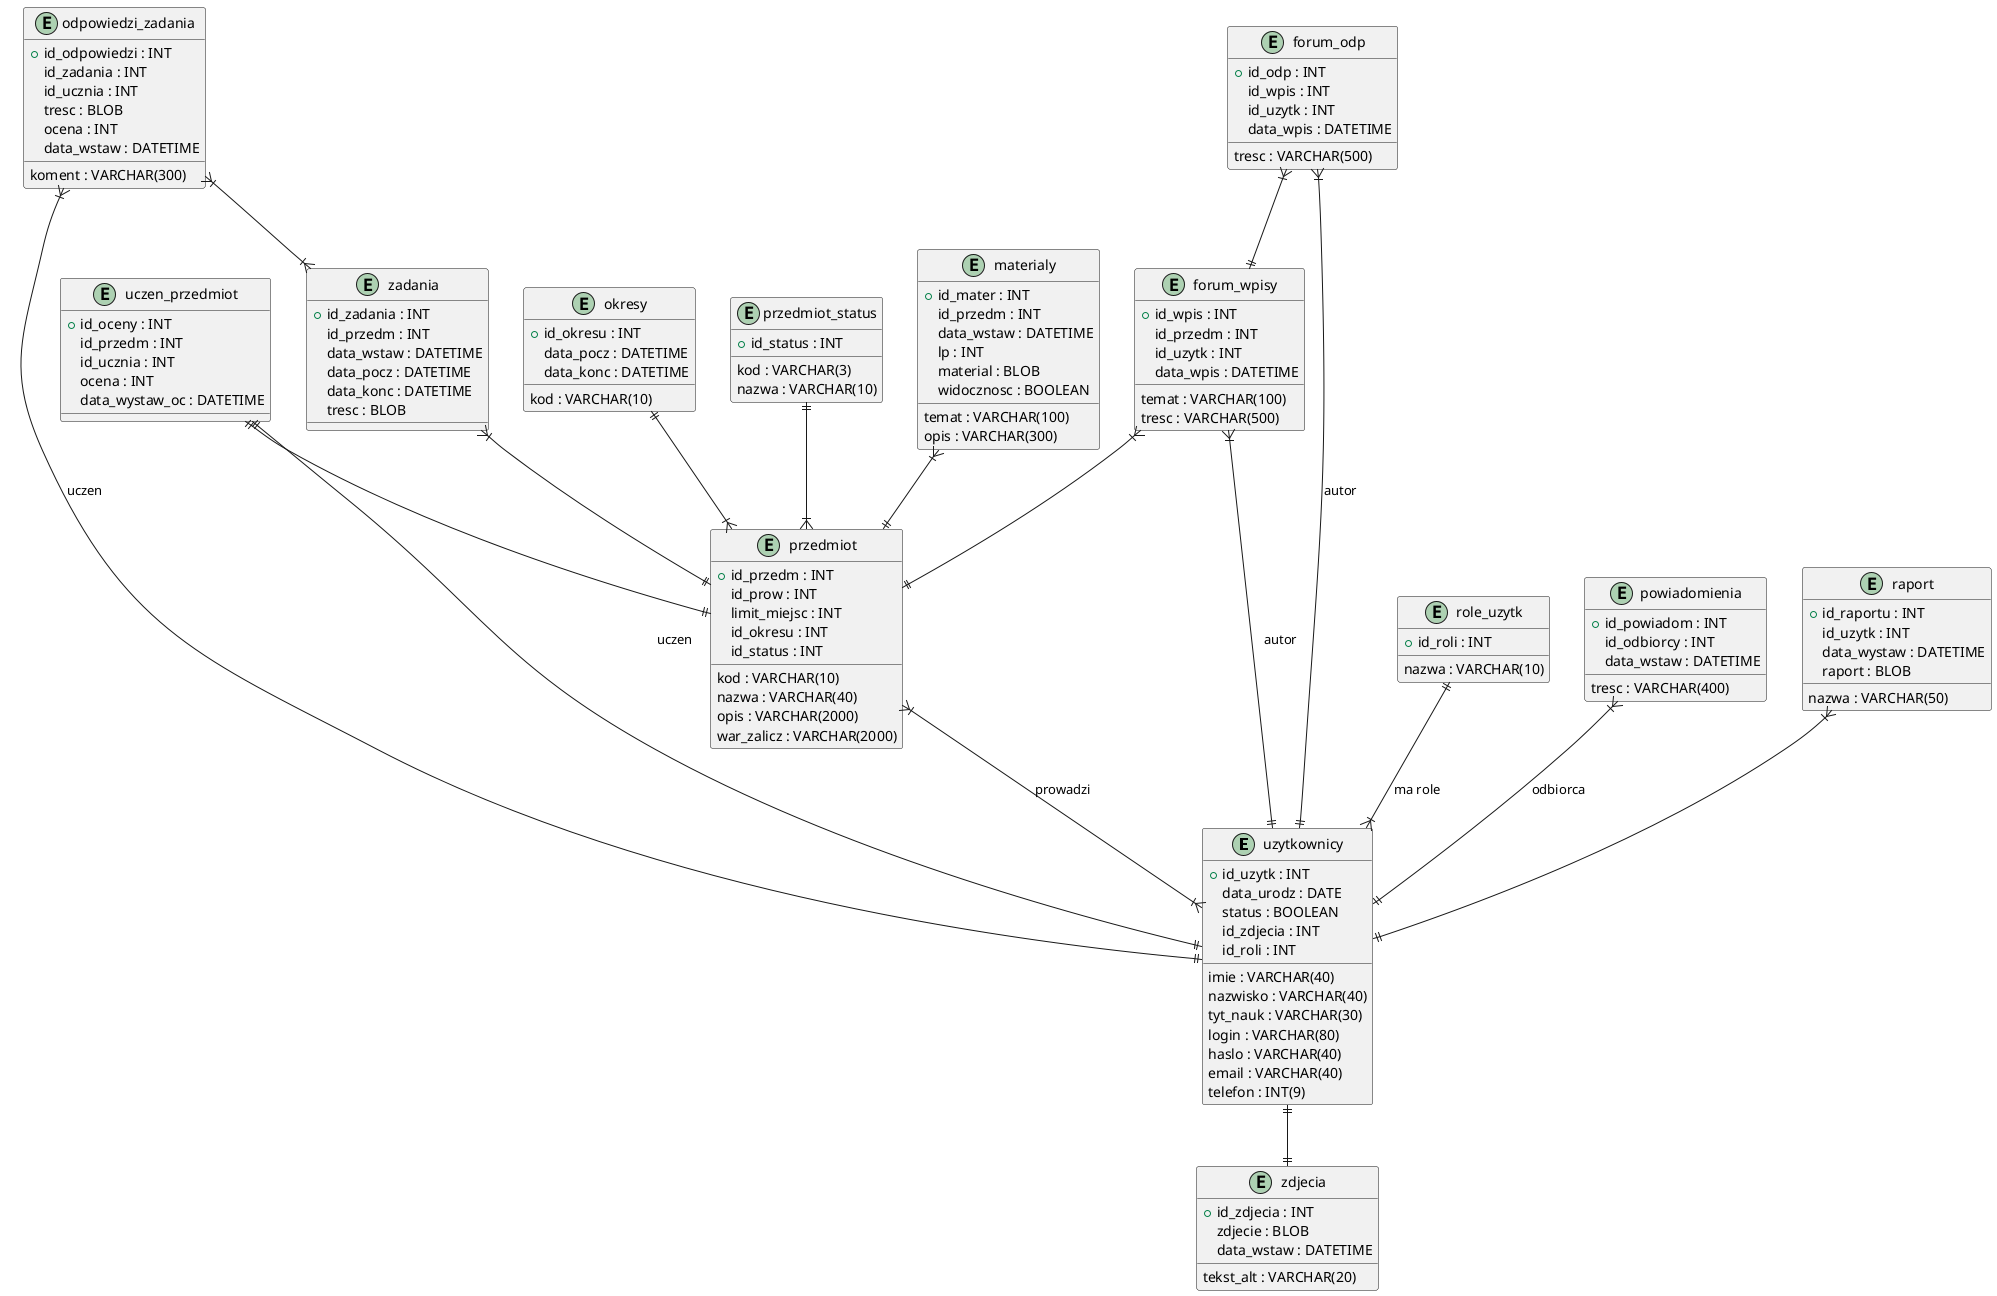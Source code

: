 @startuml lms-db-schema

entity "uzytkownicy" {
  +id_uzytk : INT
  imie : VARCHAR(40)
  nazwisko : VARCHAR(40)
  tyt_nauk : VARCHAR(30)
  login : VARCHAR(80)
  haslo : VARCHAR(40)
  email : VARCHAR(40)
  telefon : INT(9)
  data_urodz : DATE
  status : BOOLEAN
  id_zdjecia : INT
  id_roli : INT
}

entity "zdjecia" {
  +id_zdjecia : INT
  zdjecie : BLOB
  tekst_alt : VARCHAR(20)
  data_wstaw : DATETIME
}

entity "przedmiot" {
  +id_przedm : INT
  kod : VARCHAR(10)
  nazwa : VARCHAR(40)
  id_prow : INT
  limit_miejsc : INT
  opis : VARCHAR(2000)
  war_zalicz : VARCHAR(2000)
  id_okresu : INT
  id_status : INT
}

entity "uczen_przedmiot" {
  +id_oceny : INT
  id_przedm : INT
  id_ucznia : INT
  ocena : INT
  data_wystaw_oc : DATETIME
}

entity "zadania" {
  +id_zadania : INT
  id_przedm : INT
  data_wstaw : DATETIME
  data_pocz : DATETIME
  data_konc : DATETIME
  tresc : BLOB
}

entity "odpowiedzi_zadania" {
  +id_odpowiedzi : INT
  id_zadania : INT
  id_ucznia : INT
  tresc : BLOB
  koment : VARCHAR(300)
  ocena : INT
  data_wstaw : DATETIME
}

entity "role_uzytk" {
  +id_roli : INT
  nazwa : VARCHAR(10)
}

entity "materialy" {
  +id_mater : INT
  id_przedm : INT
  data_wstaw : DATETIME
  lp : INT
  temat : VARCHAR(100)
  material : BLOB
  opis : VARCHAR(300)
  widocznosc : BOOLEAN
}

entity "forum_wpisy" {
  +id_wpis : INT
  id_przedm : INT
  id_uzytk : INT
  temat : VARCHAR(100)
  tresc : VARCHAR(500)
  data_wpis : DATETIME
}

entity "forum_odp" {
  +id_odp : INT
  id_wpis : INT
  id_uzytk : INT
  tresc : VARCHAR(500)
  data_wpis : DATETIME
}

entity "powiadomienia" {
  +id_powiadom : INT
  id_odbiorcy : INT
  data_wstaw : DATETIME
  tresc : VARCHAR(400)
}

entity "okresy" {
  +id_okresu : INT
  kod : VARCHAR(10)
  data_pocz : DATETIME
  data_konc : DATETIME
}

entity "przedmiot_status" {
  +id_status : INT
  kod : VARCHAR(3)
  nazwa : VARCHAR(10)
}

entity "raport" {
  +id_raportu : INT
  id_uzytk : INT
  nazwa : VARCHAR(50)
  data_wystaw : DATETIME
  raport : BLOB
}

uzytkownicy ||--|| zdjecia
role_uzytk ||--|{ uzytkownicy : ma role
przedmiot }|--|{ uzytkownicy : prowadzi
uczen_przedmiot ||--|| przedmiot
uczen_przedmiot ||--|| uzytkownicy : uczen
zadania }|--|| przedmiot
odpowiedzi_zadania }|--|{ zadania
odpowiedzi_zadania }|--|| uzytkownicy : uczen
materialy }|--|| przedmiot
forum_wpisy }|--|| przedmiot
forum_wpisy }|--|| uzytkownicy : autor
forum_odp }|--|| forum_wpisy
forum_odp }|--|| uzytkownicy : autor
powiadomienia }|--|| uzytkownicy : odbiorca
okresy ||--|{ przedmiot
przedmiot_status ||--|{ przedmiot
raport }|--|| uzytkownicy

@enduml
